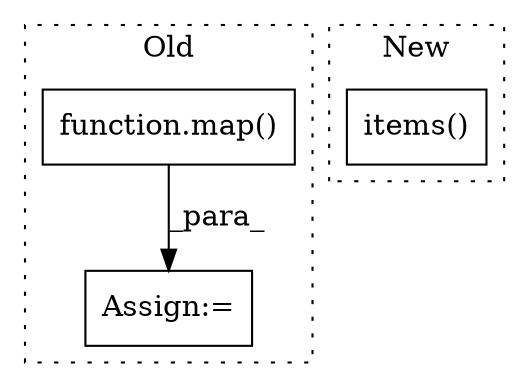 digraph G {
subgraph cluster0 {
1 [label="function.map()" a="75" s="4246,4329" l="4,1" shape="box"];
3 [label="Assign:=" a="68" s="4481" l="3" shape="box"];
label = "Old";
style="dotted";
}
subgraph cluster1 {
2 [label="items()" a="75" s="4960" l="29" shape="box"];
label = "New";
style="dotted";
}
1 -> 3 [label="_para_"];
}